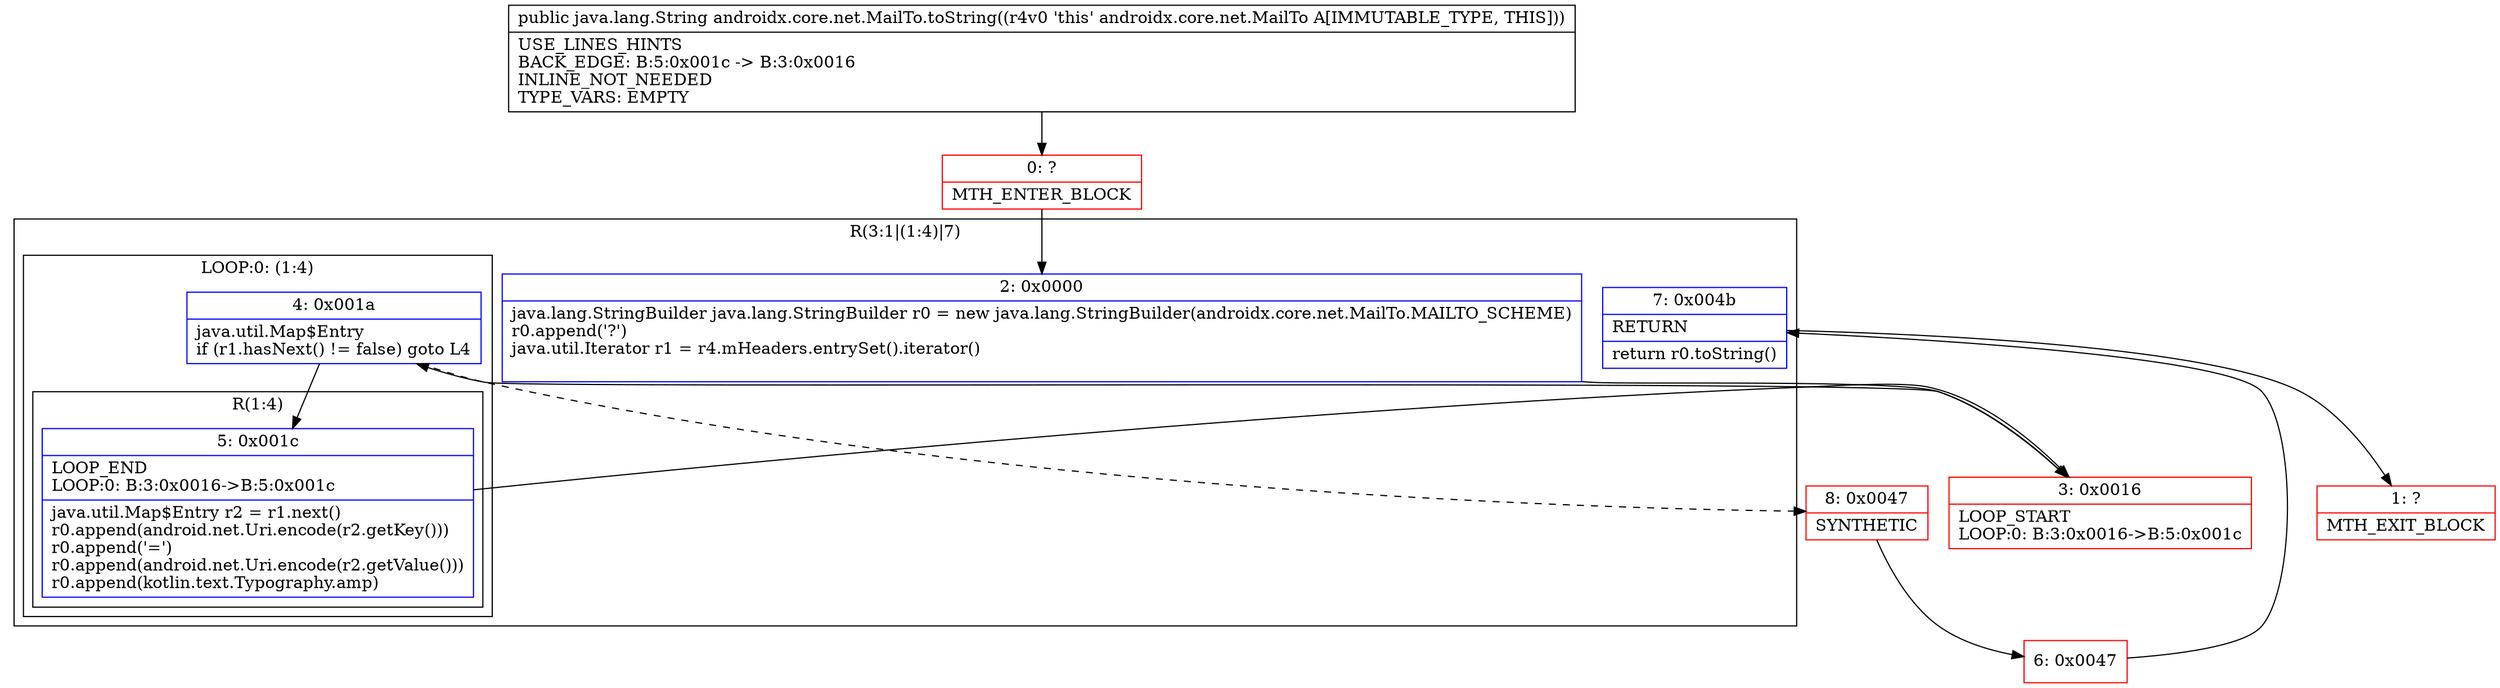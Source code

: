 digraph "CFG forandroidx.core.net.MailTo.toString()Ljava\/lang\/String;" {
subgraph cluster_Region_2075624572 {
label = "R(3:1|(1:4)|7)";
node [shape=record,color=blue];
Node_2 [shape=record,label="{2\:\ 0x0000|java.lang.StringBuilder java.lang.StringBuilder r0 = new java.lang.StringBuilder(androidx.core.net.MailTo.MAILTO_SCHEME)\lr0.append('?')\ljava.util.Iterator r1 = r4.mHeaders.entrySet().iterator()\l\l}"];
subgraph cluster_LoopRegion_770014788 {
label = "LOOP:0: (1:4)";
node [shape=record,color=blue];
Node_4 [shape=record,label="{4\:\ 0x001a|java.util.Map$Entry \lif (r1.hasNext() != false) goto L4\l}"];
subgraph cluster_Region_1637272074 {
label = "R(1:4)";
node [shape=record,color=blue];
Node_5 [shape=record,label="{5\:\ 0x001c|LOOP_END\lLOOP:0: B:3:0x0016\-\>B:5:0x001c\l|java.util.Map$Entry r2 = r1.next()\lr0.append(android.net.Uri.encode(r2.getKey()))\lr0.append('=')\lr0.append(android.net.Uri.encode(r2.getValue()))\lr0.append(kotlin.text.Typography.amp)\l}"];
}
}
Node_7 [shape=record,label="{7\:\ 0x004b|RETURN\l|return r0.toString()\l}"];
}
Node_0 [shape=record,color=red,label="{0\:\ ?|MTH_ENTER_BLOCK\l}"];
Node_3 [shape=record,color=red,label="{3\:\ 0x0016|LOOP_START\lLOOP:0: B:3:0x0016\-\>B:5:0x001c\l}"];
Node_8 [shape=record,color=red,label="{8\:\ 0x0047|SYNTHETIC\l}"];
Node_6 [shape=record,color=red,label="{6\:\ 0x0047}"];
Node_1 [shape=record,color=red,label="{1\:\ ?|MTH_EXIT_BLOCK\l}"];
MethodNode[shape=record,label="{public java.lang.String androidx.core.net.MailTo.toString((r4v0 'this' androidx.core.net.MailTo A[IMMUTABLE_TYPE, THIS]))  | USE_LINES_HINTS\lBACK_EDGE: B:5:0x001c \-\> B:3:0x0016\lINLINE_NOT_NEEDED\lTYPE_VARS: EMPTY\l}"];
MethodNode -> Node_0;Node_2 -> Node_3;
Node_4 -> Node_5;
Node_4 -> Node_8[style=dashed];
Node_5 -> Node_3;
Node_7 -> Node_1;
Node_0 -> Node_2;
Node_3 -> Node_4;
Node_8 -> Node_6;
Node_6 -> Node_7;
}

